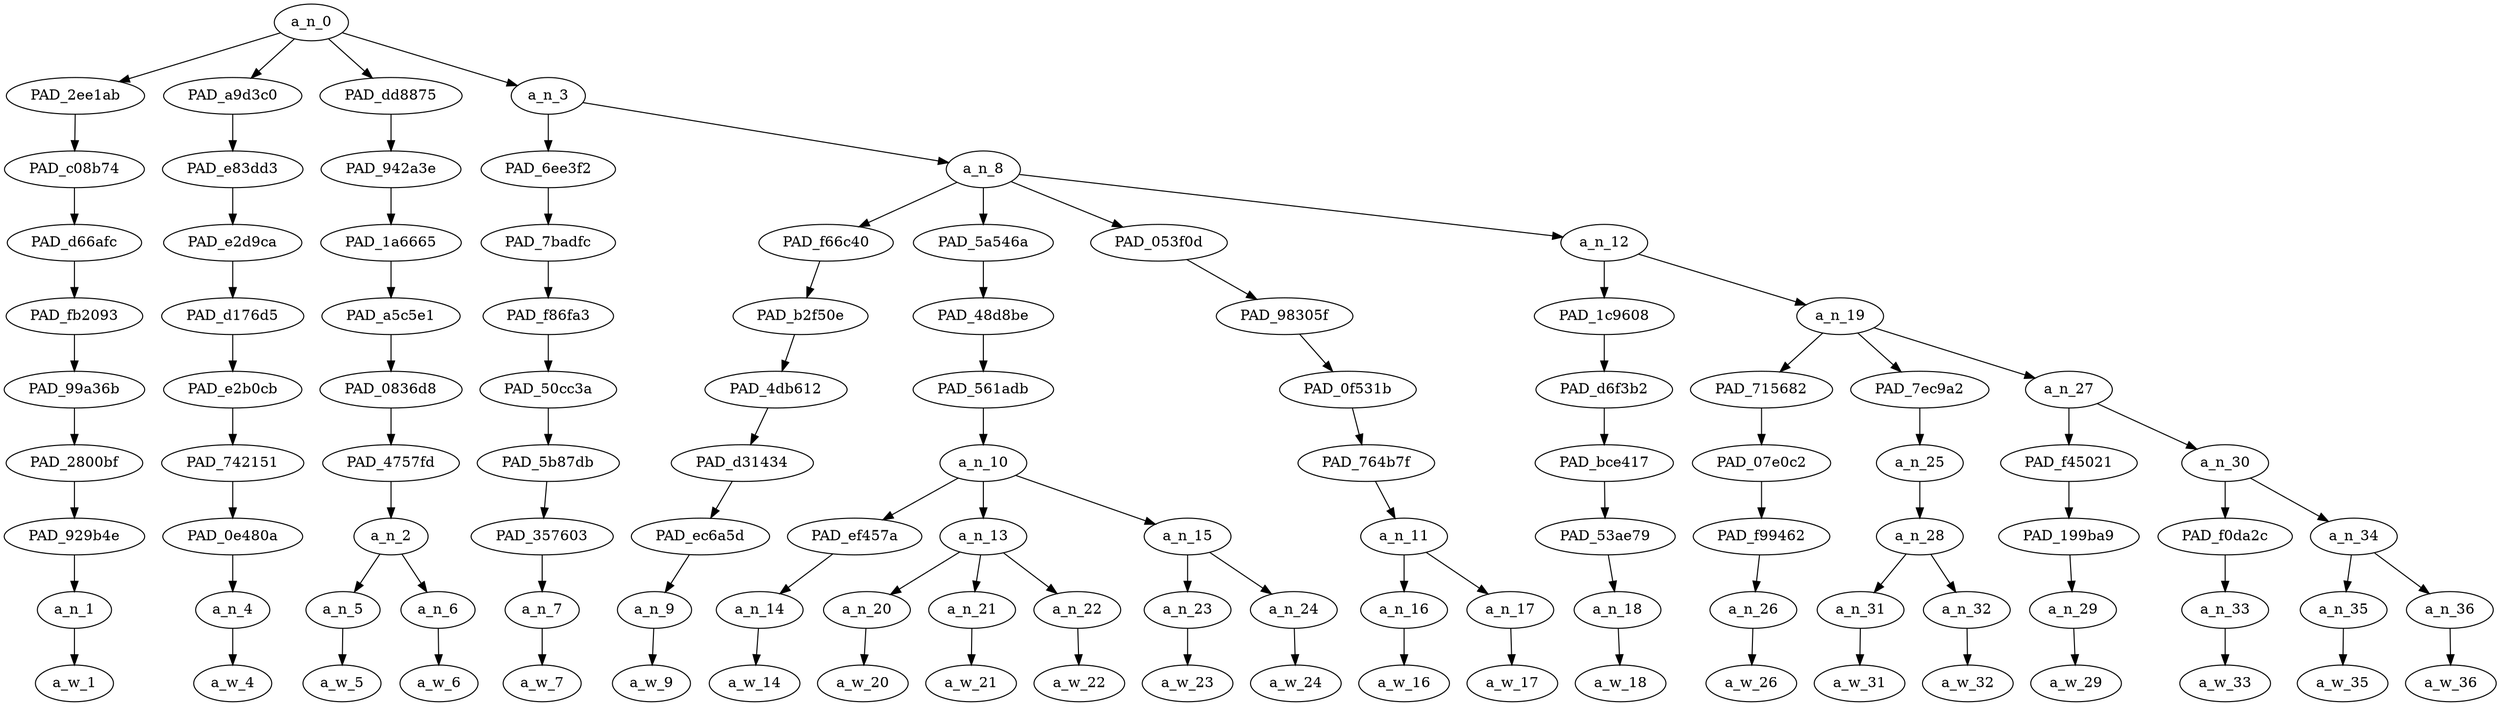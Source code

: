 strict digraph "" {
	a_n_0	[div_dir=1,
		index=0,
		level=9,
		pos="7.184244791666667,9!",
		text_span="[0, 1, 2, 3, 4, 5, 6, 7, 8, 9, 10, 11, 12, 13, 14, 15, 16, 17, 18, 19, 20, 21]",
		value=0.99999999];
	PAD_2ee1ab	[div_dir=1,
		index=0,
		level=8,
		pos="0.0,8!",
		text_span="[0]",
		value=0.03988674];
	a_n_0 -> PAD_2ee1ab;
	PAD_a9d3c0	[div_dir=-1,
		index=3,
		level=8,
		pos="21.0,8!",
		text_span="[21]",
		value=0.02813938];
	a_n_0 -> PAD_a9d3c0;
	PAD_dd8875	[div_dir=-1,
		index=1,
		level=8,
		pos="1.5,8!",
		text_span="[1, 2]",
		value=0.05613511];
	a_n_0 -> PAD_dd8875;
	a_n_3	[div_dir=1,
		index=2,
		level=8,
		pos="6.236979166666667,8!",
		text_span="[3, 4, 5, 6, 7, 8, 9, 10, 11, 12, 13, 14, 15, 16, 17, 18, 19, 20]",
		value=0.87579866];
	a_n_0 -> a_n_3;
	PAD_c08b74	[div_dir=1,
		index=0,
		level=7,
		pos="0.0,7!",
		text_span="[0]",
		value=0.03988674];
	PAD_2ee1ab -> PAD_c08b74;
	PAD_d66afc	[div_dir=1,
		index=0,
		level=6,
		pos="0.0,6!",
		text_span="[0]",
		value=0.03988674];
	PAD_c08b74 -> PAD_d66afc;
	PAD_fb2093	[div_dir=1,
		index=0,
		level=5,
		pos="0.0,5!",
		text_span="[0]",
		value=0.03988674];
	PAD_d66afc -> PAD_fb2093;
	PAD_99a36b	[div_dir=1,
		index=0,
		level=4,
		pos="0.0,4!",
		text_span="[0]",
		value=0.03988674];
	PAD_fb2093 -> PAD_99a36b;
	PAD_2800bf	[div_dir=1,
		index=0,
		level=3,
		pos="0.0,3!",
		text_span="[0]",
		value=0.03988674];
	PAD_99a36b -> PAD_2800bf;
	PAD_929b4e	[div_dir=1,
		index=0,
		level=2,
		pos="0.0,2!",
		text_span="[0]",
		value=0.03988674];
	PAD_2800bf -> PAD_929b4e;
	a_n_1	[div_dir=1,
		index=0,
		level=1,
		pos="0.0,1!",
		text_span="[0]",
		value=0.03988674];
	PAD_929b4e -> a_n_1;
	a_w_1	[div_dir=0,
		index=0,
		level=0,
		pos="0,0!",
		text_span="[0]",
		value="<user>"];
	a_n_1 -> a_w_1;
	PAD_e83dd3	[div_dir=-1,
		index=4,
		level=7,
		pos="21.0,7!",
		text_span="[21]",
		value=0.02813938];
	PAD_a9d3c0 -> PAD_e83dd3;
	PAD_e2d9ca	[div_dir=-1,
		index=7,
		level=6,
		pos="21.0,6!",
		text_span="[21]",
		value=0.02813938];
	PAD_e83dd3 -> PAD_e2d9ca;
	PAD_d176d5	[div_dir=-1,
		index=8,
		level=5,
		pos="21.0,5!",
		text_span="[21]",
		value=0.02813938];
	PAD_e2d9ca -> PAD_d176d5;
	PAD_e2b0cb	[div_dir=-1,
		index=10,
		level=4,
		pos="21.0,4!",
		text_span="[21]",
		value=0.02813938];
	PAD_d176d5 -> PAD_e2b0cb;
	PAD_742151	[div_dir=-1,
		index=11,
		level=3,
		pos="21.0,3!",
		text_span="[21]",
		value=0.02813938];
	PAD_e2b0cb -> PAD_742151;
	PAD_0e480a	[div_dir=-1,
		index=14,
		level=2,
		pos="21.0,2!",
		text_span="[21]",
		value=0.02813938];
	PAD_742151 -> PAD_0e480a;
	a_n_4	[div_dir=-1,
		index=21,
		level=1,
		pos="21.0,1!",
		text_span="[21]",
		value=0.02813938];
	PAD_0e480a -> a_n_4;
	a_w_4	[div_dir=0,
		index=21,
		level=0,
		pos="21,0!",
		text_span="[21]",
		value=🤭];
	a_n_4 -> a_w_4;
	PAD_942a3e	[div_dir=-1,
		index=1,
		level=7,
		pos="1.5,7!",
		text_span="[1, 2]",
		value=0.05613511];
	PAD_dd8875 -> PAD_942a3e;
	PAD_1a6665	[div_dir=-1,
		index=1,
		level=6,
		pos="1.5,6!",
		text_span="[1, 2]",
		value=0.05613511];
	PAD_942a3e -> PAD_1a6665;
	PAD_a5c5e1	[div_dir=-1,
		index=1,
		level=5,
		pos="1.5,5!",
		text_span="[1, 2]",
		value=0.05613511];
	PAD_1a6665 -> PAD_a5c5e1;
	PAD_0836d8	[div_dir=-1,
		index=1,
		level=4,
		pos="1.5,4!",
		text_span="[1, 2]",
		value=0.05613511];
	PAD_a5c5e1 -> PAD_0836d8;
	PAD_4757fd	[div_dir=-1,
		index=1,
		level=3,
		pos="1.5,3!",
		text_span="[1, 2]",
		value=0.05613511];
	PAD_0836d8 -> PAD_4757fd;
	a_n_2	[div_dir=-1,
		index=1,
		level=2,
		pos="1.5,2!",
		text_span="[1, 2]",
		value=0.05613511];
	PAD_4757fd -> a_n_2;
	a_n_5	[div_dir=-1,
		index=1,
		level=1,
		pos="1.0,1!",
		text_span="[1]",
		value=0.03179554];
	a_n_2 -> a_n_5;
	a_n_6	[div_dir=-1,
		index=2,
		level=1,
		pos="2.0,1!",
		text_span="[2]",
		value=0.02423960];
	a_n_2 -> a_n_6;
	a_w_5	[div_dir=0,
		index=1,
		level=0,
		pos="1,0!",
		text_span="[1]",
		value=you];
	a_n_5 -> a_w_5;
	a_w_6	[div_dir=0,
		index=2,
		level=0,
		pos="2,0!",
		text_span="[2]",
		value=all];
	a_n_6 -> a_w_6;
	PAD_6ee3f2	[div_dir=-1,
		index=2,
		level=7,
		pos="3.0,7!",
		text_span="[3]",
		value=0.03047785];
	a_n_3 -> PAD_6ee3f2;
	a_n_8	[div_dir=1,
		index=3,
		level=7,
		pos="9.473958333333334,7!",
		text_span="[4, 5, 6, 7, 8, 9, 10, 11, 12, 13, 14, 15, 16, 17, 18, 19, 20]",
		value=0.84523282];
	a_n_3 -> a_n_8;
	PAD_7badfc	[div_dir=-1,
		index=2,
		level=6,
		pos="3.0,6!",
		text_span="[3]",
		value=0.03047785];
	PAD_6ee3f2 -> PAD_7badfc;
	PAD_f86fa3	[div_dir=-1,
		index=2,
		level=5,
		pos="3.0,5!",
		text_span="[3]",
		value=0.03047785];
	PAD_7badfc -> PAD_f86fa3;
	PAD_50cc3a	[div_dir=-1,
		index=2,
		level=4,
		pos="3.0,4!",
		text_span="[3]",
		value=0.03047785];
	PAD_f86fa3 -> PAD_50cc3a;
	PAD_5b87db	[div_dir=-1,
		index=2,
		level=3,
		pos="3.0,3!",
		text_span="[3]",
		value=0.03047785];
	PAD_50cc3a -> PAD_5b87db;
	PAD_357603	[div_dir=-1,
		index=2,
		level=2,
		pos="3.0,2!",
		text_span="[3]",
		value=0.03047785];
	PAD_5b87db -> PAD_357603;
	a_n_7	[div_dir=-1,
		index=3,
		level=1,
		pos="3.0,1!",
		text_span="[3]",
		value=0.03047785];
	PAD_357603 -> a_n_7;
	a_w_7	[div_dir=0,
		index=3,
		level=0,
		pos="3,0!",
		text_span="[3]",
		value=were];
	a_n_7 -> a_w_7;
	PAD_f66c40	[div_dir=1,
		index=3,
		level=6,
		pos="4.0,6!",
		text_span="[4]",
		value=0.09996735];
	a_n_8 -> PAD_f66c40;
	PAD_5a546a	[div_dir=1,
		index=4,
		level=6,
		pos="7.833333333333333,6!",
		text_span="[5, 6, 7, 8, 9, 10]",
		value=0.29534034];
	a_n_8 -> PAD_5a546a;
	PAD_053f0d	[div_dir=1,
		index=5,
		level=6,
		pos="11.5,6!",
		text_span="[11, 12]",
		value=0.15174378];
	a_n_8 -> PAD_053f0d;
	a_n_12	[div_dir=1,
		index=6,
		level=6,
		pos="14.5625,6!",
		text_span="[13, 14, 15, 16, 17, 18, 19, 20]",
		value=0.29807208];
	a_n_8 -> a_n_12;
	PAD_b2f50e	[div_dir=1,
		index=3,
		level=5,
		pos="4.0,5!",
		text_span="[4]",
		value=0.09996735];
	PAD_f66c40 -> PAD_b2f50e;
	PAD_4db612	[div_dir=1,
		index=3,
		level=4,
		pos="4.0,4!",
		text_span="[4]",
		value=0.09996735];
	PAD_b2f50e -> PAD_4db612;
	PAD_d31434	[div_dir=1,
		index=3,
		level=3,
		pos="4.0,3!",
		text_span="[4]",
		value=0.09996735];
	PAD_4db612 -> PAD_d31434;
	PAD_ec6a5d	[div_dir=1,
		index=3,
		level=2,
		pos="4.0,2!",
		text_span="[4]",
		value=0.09996735];
	PAD_d31434 -> PAD_ec6a5d;
	a_n_9	[div_dir=1,
		index=4,
		level=1,
		pos="4.0,1!",
		text_span="[4]",
		value=0.09996735];
	PAD_ec6a5d -> a_n_9;
	a_w_9	[div_dir=0,
		index=4,
		level=0,
		pos="4,0!",
		text_span="[4]",
		value=mocking];
	a_n_9 -> a_w_9;
	PAD_48d8be	[div_dir=1,
		index=4,
		level=5,
		pos="7.833333333333333,5!",
		text_span="[5, 6, 7, 8, 9, 10]",
		value=0.29534034];
	PAD_5a546a -> PAD_48d8be;
	PAD_561adb	[div_dir=1,
		index=4,
		level=4,
		pos="7.833333333333333,4!",
		text_span="[5, 6, 7, 8, 9, 10]",
		value=0.29534034];
	PAD_48d8be -> PAD_561adb;
	a_n_10	[div_dir=1,
		index=4,
		level=3,
		pos="7.833333333333333,3!",
		text_span="[5, 6, 7, 8, 9, 10]",
		value=0.29534034];
	PAD_561adb -> a_n_10;
	PAD_ef457a	[div_dir=1,
		index=5,
		level=2,
		pos="8.0,2!",
		text_span="[8]",
		value=0.05189128];
	a_n_10 -> PAD_ef457a;
	a_n_13	[div_dir=1,
		index=4,
		level=2,
		pos="6.0,2!",
		text_span="[5, 6, 7]",
		value=0.14549345];
	a_n_10 -> a_n_13;
	a_n_15	[div_dir=-1,
		index=6,
		level=2,
		pos="9.5,2!",
		text_span="[9, 10]",
		value=0.09791832];
	a_n_10 -> a_n_15;
	a_n_14	[div_dir=1,
		index=8,
		level=1,
		pos="8.0,1!",
		text_span="[8]",
		value=0.05189128];
	PAD_ef457a -> a_n_14;
	a_w_14	[div_dir=0,
		index=8,
		level=0,
		pos="8,0!",
		text_span="[8]",
		value=amp];
	a_n_14 -> a_w_14;
	a_n_20	[div_dir=1,
		index=5,
		level=1,
		pos="5.0,1!",
		text_span="[5]",
		value=0.03749958];
	a_n_13 -> a_n_20;
	a_n_21	[div_dir=1,
		index=6,
		level=1,
		pos="6.0,1!",
		text_span="[6]",
		value=0.03544734];
	a_n_13 -> a_n_21;
	a_n_22	[div_dir=-1,
		index=7,
		level=1,
		pos="7.0,1!",
		text_span="[7]",
		value=0.07247659];
	a_n_13 -> a_n_22;
	a_w_20	[div_dir=0,
		index=5,
		level=0,
		pos="5,0!",
		text_span="[5]",
		value=south];
	a_n_20 -> a_w_20;
	a_w_21	[div_dir=0,
		index=6,
		level=0,
		pos="6,0!",
		text_span="[6]",
		value=east];
	a_n_21 -> a_w_21;
	a_w_22	[div_dir=0,
		index=7,
		level=0,
		pos="7,0!",
		text_span="[7]",
		value=asians];
	a_n_22 -> a_w_22;
	a_n_23	[div_dir=-1,
		index=9,
		level=1,
		pos="9.0,1!",
		text_span="[9]",
		value=0.03236768];
	a_n_15 -> a_n_23;
	a_n_24	[div_dir=-1,
		index=10,
		level=1,
		pos="10.0,1!",
		text_span="[10]",
		value=0.06552829];
	a_n_15 -> a_n_24;
	a_w_23	[div_dir=0,
		index=9,
		level=0,
		pos="9,0!",
		text_span="[9]",
		value=east1];
	a_n_23 -> a_w_23;
	a_w_24	[div_dir=0,
		index=10,
		level=0,
		pos="10,0!",
		text_span="[10]",
		value=asians1];
	a_n_24 -> a_w_24;
	PAD_98305f	[div_dir=1,
		index=5,
		level=5,
		pos="11.5,5!",
		text_span="[11, 12]",
		value=0.15174378];
	PAD_053f0d -> PAD_98305f;
	PAD_0f531b	[div_dir=1,
		index=5,
		level=4,
		pos="11.5,4!",
		text_span="[11, 12]",
		value=0.15174378];
	PAD_98305f -> PAD_0f531b;
	PAD_764b7f	[div_dir=1,
		index=5,
		level=3,
		pos="11.5,3!",
		text_span="[11, 12]",
		value=0.15174378];
	PAD_0f531b -> PAD_764b7f;
	a_n_11	[div_dir=1,
		index=7,
		level=2,
		pos="11.5,2!",
		text_span="[11, 12]",
		value=0.15174378];
	PAD_764b7f -> a_n_11;
	a_n_16	[div_dir=1,
		index=11,
		level=1,
		pos="11.0,1!",
		text_span="[11]",
		value=0.09251130];
	a_n_11 -> a_n_16;
	a_n_17	[div_dir=-1,
		index=12,
		level=1,
		pos="12.0,1!",
		text_span="[12]",
		value=0.05915452];
	a_n_11 -> a_n_17;
	a_w_16	[div_dir=0,
		index=11,
		level=0,
		pos="11,0!",
		text_span="[11]",
		value=esp];
	a_n_16 -> a_w_16;
	a_w_17	[div_dir=0,
		index=12,
		level=0,
		pos="12,0!",
		text_span="[12]",
		value=chinese];
	a_n_17 -> a_w_17;
	PAD_1c9608	[div_dir=1,
		index=6,
		level=5,
		pos="13.0,5!",
		text_span="[13]",
		value=0.03471051];
	a_n_12 -> PAD_1c9608;
	a_n_19	[div_dir=-1,
		index=7,
		level=5,
		pos="16.125,5!",
		text_span="[14, 15, 16, 17, 18, 19, 20]",
		value=0.26327749];
	a_n_12 -> a_n_19;
	PAD_d6f3b2	[div_dir=1,
		index=6,
		level=4,
		pos="13.0,4!",
		text_span="[13]",
		value=0.03471051];
	PAD_1c9608 -> PAD_d6f3b2;
	PAD_bce417	[div_dir=1,
		index=6,
		level=3,
		pos="13.0,3!",
		text_span="[13]",
		value=0.03471051];
	PAD_d6f3b2 -> PAD_bce417;
	PAD_53ae79	[div_dir=1,
		index=8,
		level=2,
		pos="13.0,2!",
		text_span="[13]",
		value=0.03471051];
	PAD_bce417 -> PAD_53ae79;
	a_n_18	[div_dir=1,
		index=13,
		level=1,
		pos="13.0,1!",
		text_span="[13]",
		value=0.03471051];
	PAD_53ae79 -> a_n_18;
	a_w_18	[div_dir=0,
		index=13,
		level=0,
		pos="13,0!",
		text_span="[13]",
		value=for];
	a_n_18 -> a_w_18;
	PAD_715682	[div_dir=1,
		index=8,
		level=4,
		pos="16.0,4!",
		text_span="[16]",
		value=0.03034788];
	a_n_19 -> PAD_715682;
	PAD_7ec9a2	[div_dir=-1,
		index=7,
		level=4,
		pos="14.5,4!",
		text_span="[14, 15]",
		value=0.14741522];
	a_n_19 -> PAD_7ec9a2;
	a_n_27	[div_dir=1,
		index=9,
		level=4,
		pos="17.875,4!",
		text_span="[17, 18, 19, 20]",
		value=0.08551310];
	a_n_19 -> a_n_27;
	PAD_07e0c2	[div_dir=1,
		index=8,
		level=3,
		pos="16.0,3!",
		text_span="[16]",
		value=0.03034788];
	PAD_715682 -> PAD_07e0c2;
	PAD_f99462	[div_dir=1,
		index=10,
		level=2,
		pos="16.0,2!",
		text_span="[16]",
		value=0.03034788];
	PAD_07e0c2 -> PAD_f99462;
	a_n_26	[div_dir=1,
		index=16,
		level=1,
		pos="16.0,1!",
		text_span="[16]",
		value=0.03034788];
	PAD_f99462 -> a_n_26;
	a_w_26	[div_dir=0,
		index=16,
		level=0,
		pos="16,0!",
		text_span="[16]",
		value=now];
	a_n_26 -> a_w_26;
	a_n_25	[div_dir=-1,
		index=7,
		level=3,
		pos="14.5,3!",
		text_span="[14, 15]",
		value=0.14741522];
	PAD_7ec9a2 -> a_n_25;
	a_n_28	[div_dir=-1,
		index=9,
		level=2,
		pos="14.5,2!",
		text_span="[14, 15]",
		value=0.14709115];
	a_n_25 -> a_n_28;
	a_n_31	[div_dir=1,
		index=14,
		level=1,
		pos="14.0,1!",
		text_span="[14]",
		value=0.05865656];
	a_n_28 -> a_n_31;
	a_n_32	[div_dir=-1,
		index=15,
		level=1,
		pos="15.0,1!",
		text_span="[15]",
		value=0.08811052];
	a_n_28 -> a_n_32;
	a_w_31	[div_dir=0,
		index=14,
		level=0,
		pos="14,0!",
		text_span="[14]",
		value=eating];
	a_n_31 -> a_w_31;
	a_w_32	[div_dir=0,
		index=15,
		level=0,
		pos="15,0!",
		text_span="[15]",
		value=insects];
	a_n_32 -> a_w_32;
	PAD_f45021	[div_dir=1,
		index=9,
		level=3,
		pos="17.0,3!",
		text_span="[17]",
		value=0.02768446];
	a_n_27 -> PAD_f45021;
	a_n_30	[div_dir=1,
		index=10,
		level=3,
		pos="18.75,3!",
		text_span="[18, 19, 20]",
		value=0.05771404];
	a_n_27 -> a_n_30;
	PAD_199ba9	[div_dir=1,
		index=11,
		level=2,
		pos="17.0,2!",
		text_span="[17]",
		value=0.02768446];
	PAD_f45021 -> PAD_199ba9;
	a_n_29	[div_dir=1,
		index=17,
		level=1,
		pos="17.0,1!",
		text_span="[17]",
		value=0.02768446];
	PAD_199ba9 -> a_n_29;
	a_w_29	[div_dir=0,
		index=17,
		level=0,
		pos="17,0!",
		text_span="[17]",
		value=look];
	a_n_29 -> a_w_29;
	PAD_f0da2c	[div_dir=-1,
		index=12,
		level=2,
		pos="18.0,2!",
		text_span="[18]",
		value=0.01858327];
	a_n_30 -> PAD_f0da2c;
	a_n_34	[div_dir=1,
		index=13,
		level=2,
		pos="19.5,2!",
		text_span="[19, 20]",
		value=0.03902819];
	a_n_30 -> a_n_34;
	a_n_33	[div_dir=-1,
		index=18,
		level=1,
		pos="18.0,1!",
		text_span="[18]",
		value=0.01858327];
	PAD_f0da2c -> a_n_33;
	a_w_33	[div_dir=0,
		index=18,
		level=0,
		pos="18,0!",
		text_span="[18]",
		value=at];
	a_n_33 -> a_w_33;
	a_n_35	[div_dir=1,
		index=19,
		level=1,
		pos="19.0,1!",
		text_span="[19]",
		value=0.02112580];
	a_n_34 -> a_n_35;
	a_n_36	[div_dir=1,
		index=20,
		level=1,
		pos="20.0,1!",
		text_span="[20]",
		value=0.01777717];
	a_n_34 -> a_n_36;
	a_w_35	[div_dir=0,
		index=19,
		level=0,
		pos="19,0!",
		text_span="[19]",
		value=you1];
	a_n_35 -> a_w_35;
	a_w_36	[div_dir=0,
		index=20,
		level=0,
		pos="20,0!",
		text_span="[20]",
		value=all1];
	a_n_36 -> a_w_36;
}
